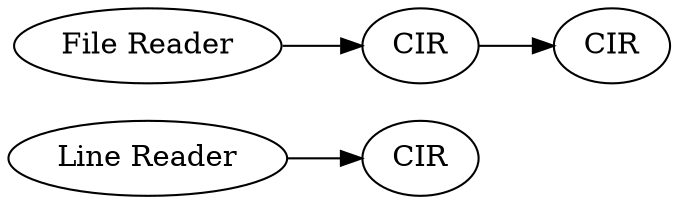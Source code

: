 digraph {
	1 [label=CIR]
	2 [label="Line Reader"]
	3 [label="File Reader"]
	4 [label=CIR]
	5 [label=CIR]
	2 -> 1
	3 -> 4
	4 -> 5
	rankdir=LR
}
